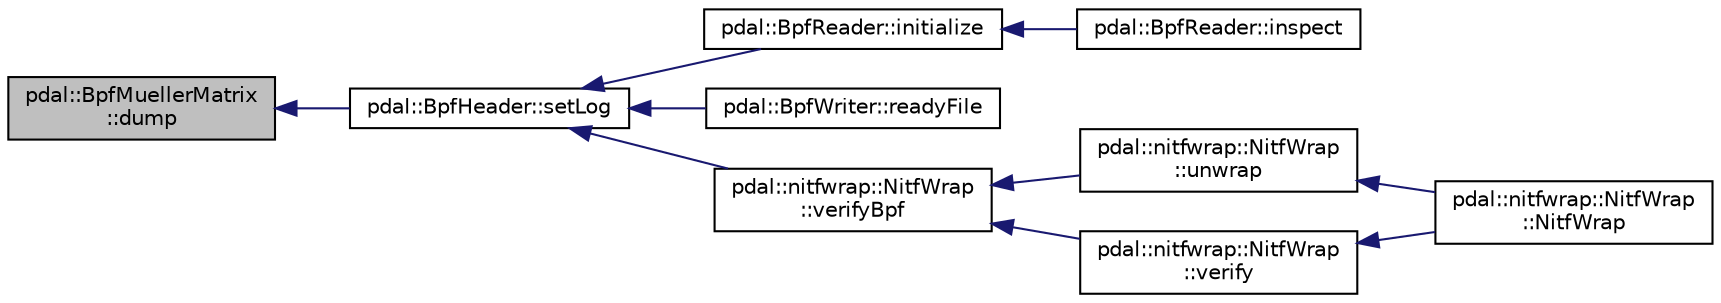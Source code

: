 digraph "pdal::BpfMuellerMatrix::dump"
{
  edge [fontname="Helvetica",fontsize="10",labelfontname="Helvetica",labelfontsize="10"];
  node [fontname="Helvetica",fontsize="10",shape=record];
  rankdir="LR";
  Node1 [label="pdal::BpfMuellerMatrix\l::dump",height=0.2,width=0.4,color="black", fillcolor="grey75", style="filled", fontcolor="black"];
  Node1 -> Node2 [dir="back",color="midnightblue",fontsize="10",style="solid",fontname="Helvetica"];
  Node2 [label="pdal::BpfHeader::setLog",height=0.2,width=0.4,color="black", fillcolor="white", style="filled",URL="$structpdal_1_1BpfHeader.html#a4773981ebff84959f7f8d0bdfc599e4a"];
  Node2 -> Node3 [dir="back",color="midnightblue",fontsize="10",style="solid",fontname="Helvetica"];
  Node3 [label="pdal::BpfReader::initialize",height=0.2,width=0.4,color="black", fillcolor="white", style="filled",URL="$classpdal_1_1BpfReader.html#ab7dd5387cb7f88c2c5bbbc1d4838be50"];
  Node3 -> Node4 [dir="back",color="midnightblue",fontsize="10",style="solid",fontname="Helvetica"];
  Node4 [label="pdal::BpfReader::inspect",height=0.2,width=0.4,color="black", fillcolor="white", style="filled",URL="$classpdal_1_1BpfReader.html#accb0283f384ad927abc5f37881be748c"];
  Node2 -> Node5 [dir="back",color="midnightblue",fontsize="10",style="solid",fontname="Helvetica"];
  Node5 [label="pdal::BpfWriter::readyFile",height=0.2,width=0.4,color="black", fillcolor="white", style="filled",URL="$classpdal_1_1BpfWriter.html#a4d02d7d6a8639c21605d5548bb463d71"];
  Node2 -> Node6 [dir="back",color="midnightblue",fontsize="10",style="solid",fontname="Helvetica"];
  Node6 [label="pdal::nitfwrap::NitfWrap\l::verifyBpf",height=0.2,width=0.4,color="black", fillcolor="white", style="filled",URL="$classpdal_1_1nitfwrap_1_1NitfWrap.html#aafa26f494da377aa5704bf10cc9e3d03"];
  Node6 -> Node7 [dir="back",color="midnightblue",fontsize="10",style="solid",fontname="Helvetica"];
  Node7 [label="pdal::nitfwrap::NitfWrap\l::unwrap",height=0.2,width=0.4,color="black", fillcolor="white", style="filled",URL="$classpdal_1_1nitfwrap_1_1NitfWrap.html#a427c1cc359051aed8f90ec5ba317de89"];
  Node7 -> Node8 [dir="back",color="midnightblue",fontsize="10",style="solid",fontname="Helvetica"];
  Node8 [label="pdal::nitfwrap::NitfWrap\l::NitfWrap",height=0.2,width=0.4,color="black", fillcolor="white", style="filled",URL="$classpdal_1_1nitfwrap_1_1NitfWrap.html#a507defc6c08af645c161ee875c58374a"];
  Node6 -> Node9 [dir="back",color="midnightblue",fontsize="10",style="solid",fontname="Helvetica"];
  Node9 [label="pdal::nitfwrap::NitfWrap\l::verify",height=0.2,width=0.4,color="black", fillcolor="white", style="filled",URL="$classpdal_1_1nitfwrap_1_1NitfWrap.html#aba62e4c086a16ff4d1a3b1c014dbbcc4"];
  Node9 -> Node8 [dir="back",color="midnightblue",fontsize="10",style="solid",fontname="Helvetica"];
}
